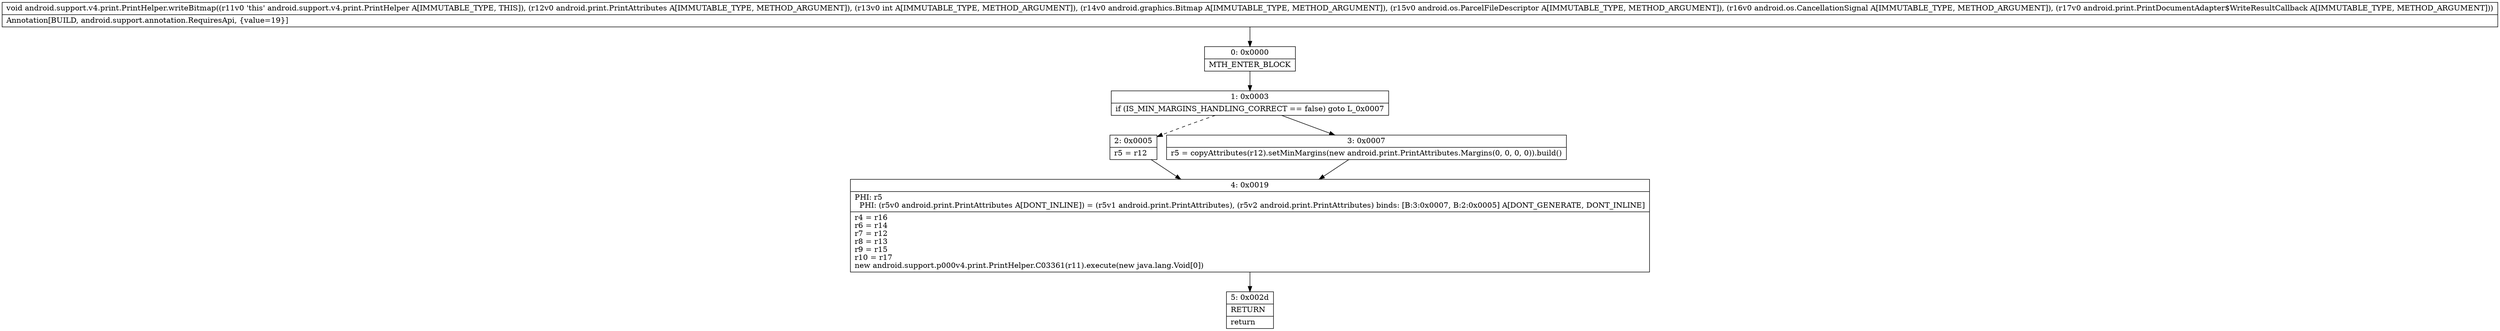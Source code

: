 digraph "CFG forandroid.support.v4.print.PrintHelper.writeBitmap(Landroid\/print\/PrintAttributes;ILandroid\/graphics\/Bitmap;Landroid\/os\/ParcelFileDescriptor;Landroid\/os\/CancellationSignal;Landroid\/print\/PrintDocumentAdapter$WriteResultCallback;)V" {
Node_0 [shape=record,label="{0\:\ 0x0000|MTH_ENTER_BLOCK\l}"];
Node_1 [shape=record,label="{1\:\ 0x0003|if (IS_MIN_MARGINS_HANDLING_CORRECT == false) goto L_0x0007\l}"];
Node_2 [shape=record,label="{2\:\ 0x0005|r5 = r12\l}"];
Node_3 [shape=record,label="{3\:\ 0x0007|r5 = copyAttributes(r12).setMinMargins(new android.print.PrintAttributes.Margins(0, 0, 0, 0)).build()\l}"];
Node_4 [shape=record,label="{4\:\ 0x0019|PHI: r5 \l  PHI: (r5v0 android.print.PrintAttributes A[DONT_INLINE]) = (r5v1 android.print.PrintAttributes), (r5v2 android.print.PrintAttributes) binds: [B:3:0x0007, B:2:0x0005] A[DONT_GENERATE, DONT_INLINE]\l|r4 = r16\lr6 = r14\lr7 = r12\lr8 = r13\lr9 = r15\lr10 = r17\lnew android.support.p000v4.print.PrintHelper.C03361(r11).execute(new java.lang.Void[0])\l}"];
Node_5 [shape=record,label="{5\:\ 0x002d|RETURN\l|return\l}"];
MethodNode[shape=record,label="{void android.support.v4.print.PrintHelper.writeBitmap((r11v0 'this' android.support.v4.print.PrintHelper A[IMMUTABLE_TYPE, THIS]), (r12v0 android.print.PrintAttributes A[IMMUTABLE_TYPE, METHOD_ARGUMENT]), (r13v0 int A[IMMUTABLE_TYPE, METHOD_ARGUMENT]), (r14v0 android.graphics.Bitmap A[IMMUTABLE_TYPE, METHOD_ARGUMENT]), (r15v0 android.os.ParcelFileDescriptor A[IMMUTABLE_TYPE, METHOD_ARGUMENT]), (r16v0 android.os.CancellationSignal A[IMMUTABLE_TYPE, METHOD_ARGUMENT]), (r17v0 android.print.PrintDocumentAdapter$WriteResultCallback A[IMMUTABLE_TYPE, METHOD_ARGUMENT]))  | Annotation[BUILD, android.support.annotation.RequiresApi, \{value=19\}]\l}"];
MethodNode -> Node_0;
Node_0 -> Node_1;
Node_1 -> Node_2[style=dashed];
Node_1 -> Node_3;
Node_2 -> Node_4;
Node_3 -> Node_4;
Node_4 -> Node_5;
}

